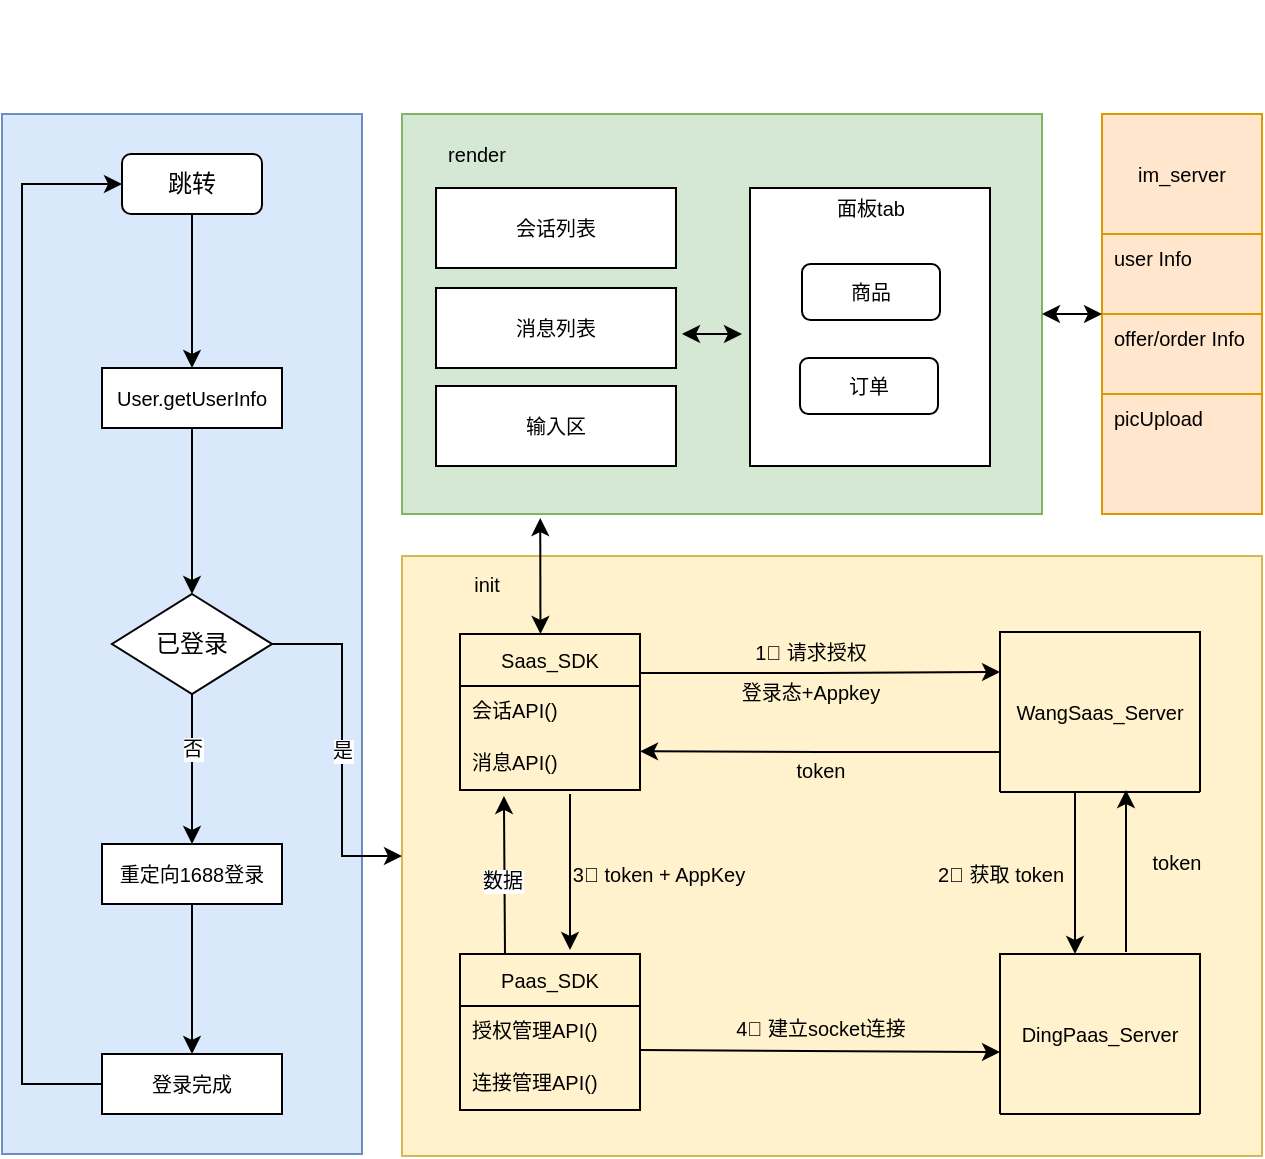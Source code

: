 <mxfile version="16.2.7" type="github">
  <diagram id="C5RBs43oDa-KdzZeNtuy" name="Page-1">
    <mxGraphModel dx="1865" dy="1816" grid="1" gridSize="10" guides="1" tooltips="1" connect="1" arrows="1" fold="1" page="1" pageScale="1" pageWidth="827" pageHeight="1169" math="0" shadow="0">
      <root>
        <mxCell id="WIyWlLk6GJQsqaUBKTNV-0" />
        <mxCell id="WIyWlLk6GJQsqaUBKTNV-1" parent="WIyWlLk6GJQsqaUBKTNV-0" />
        <mxCell id="7EsUd6gIzqhd5IPukCZL-0" value="" style="rounded=0;whiteSpace=wrap;html=1;fillColor=#dae8fc;strokeColor=#6c8ebf;" vertex="1" parent="WIyWlLk6GJQsqaUBKTNV-1">
          <mxGeometry x="-30" y="-60" width="180" height="520" as="geometry" />
        </mxCell>
        <mxCell id="YXzik1f7PwscXS3N-Eqh-58" value="" style="rounded=0;whiteSpace=wrap;html=1;fontFamily=Helvetica;fontSize=10;fillColor=#d5e8d4;strokeColor=#82b366;" parent="WIyWlLk6GJQsqaUBKTNV-1" vertex="1">
          <mxGeometry x="170" y="-60" width="320" height="200" as="geometry" />
        </mxCell>
        <mxCell id="YXzik1f7PwscXS3N-Eqh-54" value="" style="rounded=0;whiteSpace=wrap;html=1;fontFamily=Helvetica;fontSize=10;fillColor=#fff2cc;strokeColor=#d6b656;" parent="WIyWlLk6GJQsqaUBKTNV-1" vertex="1">
          <mxGeometry x="170" y="161" width="430" height="300" as="geometry" />
        </mxCell>
        <mxCell id="YXzik1f7PwscXS3N-Eqh-25" style="edgeStyle=orthogonalEdgeStyle;rounded=0;orthogonalLoop=1;jettySize=auto;html=1;exitX=0.5;exitY=1;exitDx=0;exitDy=0;entryX=0.5;entryY=0;entryDx=0;entryDy=0;fontSize=10;" parent="WIyWlLk6GJQsqaUBKTNV-1" source="YXzik1f7PwscXS3N-Eqh-6" target="YXzik1f7PwscXS3N-Eqh-7" edge="1">
          <mxGeometry relative="1" as="geometry" />
        </mxCell>
        <mxCell id="YXzik1f7PwscXS3N-Eqh-6" value="User.getUserInfo" style="rounded=0;whiteSpace=wrap;html=1;fontSize=10;" parent="WIyWlLk6GJQsqaUBKTNV-1" vertex="1">
          <mxGeometry x="20" y="67" width="90" height="30" as="geometry" />
        </mxCell>
        <mxCell id="YXzik1f7PwscXS3N-Eqh-12" style="edgeStyle=orthogonalEdgeStyle;rounded=0;orthogonalLoop=1;jettySize=auto;html=1;exitX=1;exitY=0.5;exitDx=0;exitDy=0;fontSize=10;entryX=0;entryY=0.5;entryDx=0;entryDy=0;" parent="WIyWlLk6GJQsqaUBKTNV-1" source="YXzik1f7PwscXS3N-Eqh-7" target="YXzik1f7PwscXS3N-Eqh-54" edge="1">
          <mxGeometry relative="1" as="geometry">
            <mxPoint x="160" y="302" as="targetPoint" />
            <Array as="points">
              <mxPoint x="140" y="205" />
              <mxPoint x="140" y="311" />
            </Array>
          </mxGeometry>
        </mxCell>
        <mxCell id="YXzik1f7PwscXS3N-Eqh-62" value="是" style="edgeLabel;html=1;align=center;verticalAlign=middle;resizable=0;points=[];fontSize=10;fontFamily=Helvetica;" parent="YXzik1f7PwscXS3N-Eqh-12" vertex="1" connectable="0">
          <mxGeometry x="-0.732" y="1" relative="1" as="geometry">
            <mxPoint x="12" y="54" as="offset" />
          </mxGeometry>
        </mxCell>
        <mxCell id="YXzik1f7PwscXS3N-Eqh-15" style="edgeStyle=orthogonalEdgeStyle;rounded=0;orthogonalLoop=1;jettySize=auto;html=1;exitX=0.5;exitY=1;exitDx=0;exitDy=0;entryX=0.5;entryY=0;entryDx=0;entryDy=0;fontSize=10;" parent="WIyWlLk6GJQsqaUBKTNV-1" source="YXzik1f7PwscXS3N-Eqh-7" target="YXzik1f7PwscXS3N-Eqh-14" edge="1">
          <mxGeometry relative="1" as="geometry" />
        </mxCell>
        <mxCell id="YXzik1f7PwscXS3N-Eqh-17" value="否" style="edgeLabel;html=1;align=center;verticalAlign=middle;resizable=0;points=[];fontSize=10;" parent="YXzik1f7PwscXS3N-Eqh-15" vertex="1" connectable="0">
          <mxGeometry x="-0.408" relative="1" as="geometry">
            <mxPoint y="5" as="offset" />
          </mxGeometry>
        </mxCell>
        <mxCell id="YXzik1f7PwscXS3N-Eqh-7" value="已登录" style="rhombus;whiteSpace=wrap;html=1;" parent="WIyWlLk6GJQsqaUBKTNV-1" vertex="1">
          <mxGeometry x="25" y="180" width="80" height="50" as="geometry" />
        </mxCell>
        <mxCell id="YXzik1f7PwscXS3N-Eqh-24" style="edgeStyle=orthogonalEdgeStyle;rounded=0;orthogonalLoop=1;jettySize=auto;html=1;exitX=0.5;exitY=1;exitDx=0;exitDy=0;entryX=0.5;entryY=0;entryDx=0;entryDy=0;fontSize=10;" parent="WIyWlLk6GJQsqaUBKTNV-1" source="YXzik1f7PwscXS3N-Eqh-9" target="YXzik1f7PwscXS3N-Eqh-6" edge="1">
          <mxGeometry relative="1" as="geometry" />
        </mxCell>
        <mxCell id="YXzik1f7PwscXS3N-Eqh-9" value="跳转" style="rounded=1;whiteSpace=wrap;html=1;" parent="WIyWlLk6GJQsqaUBKTNV-1" vertex="1">
          <mxGeometry x="30" y="-40" width="70" height="30" as="geometry" />
        </mxCell>
        <mxCell id="YXzik1f7PwscXS3N-Eqh-22" style="edgeStyle=orthogonalEdgeStyle;rounded=0;orthogonalLoop=1;jettySize=auto;html=1;exitX=0.5;exitY=1;exitDx=0;exitDy=0;entryX=0.5;entryY=0;entryDx=0;entryDy=0;fontSize=10;" parent="WIyWlLk6GJQsqaUBKTNV-1" source="YXzik1f7PwscXS3N-Eqh-14" target="YXzik1f7PwscXS3N-Eqh-19" edge="1">
          <mxGeometry relative="1" as="geometry" />
        </mxCell>
        <mxCell id="YXzik1f7PwscXS3N-Eqh-14" value="重定向1688登录" style="rounded=0;whiteSpace=wrap;html=1;fontSize=10;" parent="WIyWlLk6GJQsqaUBKTNV-1" vertex="1">
          <mxGeometry x="20" y="305" width="90" height="30" as="geometry" />
        </mxCell>
        <mxCell id="YXzik1f7PwscXS3N-Eqh-20" style="edgeStyle=orthogonalEdgeStyle;rounded=0;orthogonalLoop=1;jettySize=auto;html=1;exitX=0;exitY=0.5;exitDx=0;exitDy=0;entryX=0;entryY=0.5;entryDx=0;entryDy=0;fontSize=10;" parent="WIyWlLk6GJQsqaUBKTNV-1" source="YXzik1f7PwscXS3N-Eqh-19" target="YXzik1f7PwscXS3N-Eqh-9" edge="1">
          <mxGeometry relative="1" as="geometry">
            <Array as="points">
              <mxPoint x="-20" y="425" />
              <mxPoint x="-20" y="-25" />
            </Array>
          </mxGeometry>
        </mxCell>
        <mxCell id="YXzik1f7PwscXS3N-Eqh-19" value="登录完成" style="rounded=0;whiteSpace=wrap;html=1;fontSize=10;" parent="WIyWlLk6GJQsqaUBKTNV-1" vertex="1">
          <mxGeometry x="20" y="410" width="90" height="30" as="geometry" />
        </mxCell>
        <mxCell id="YXzik1f7PwscXS3N-Eqh-81" style="edgeStyle=none;rounded=0;orthogonalLoop=1;jettySize=auto;html=1;exitX=0.25;exitY=0;exitDx=0;exitDy=0;entryX=0.244;entryY=1.115;entryDx=0;entryDy=0;entryPerimeter=0;fontFamily=Helvetica;fontSize=10;" parent="WIyWlLk6GJQsqaUBKTNV-1" source="YXzik1f7PwscXS3N-Eqh-27" target="YXzik1f7PwscXS3N-Eqh-36" edge="1">
          <mxGeometry relative="1" as="geometry" />
        </mxCell>
        <mxCell id="YXzik1f7PwscXS3N-Eqh-82" value="数据" style="edgeLabel;html=1;align=center;verticalAlign=middle;resizable=0;points=[];fontSize=10;fontFamily=Helvetica;" parent="YXzik1f7PwscXS3N-Eqh-81" vertex="1" connectable="0">
          <mxGeometry x="-0.063" y="1" relative="1" as="geometry">
            <mxPoint as="offset" />
          </mxGeometry>
        </mxCell>
        <mxCell id="YXzik1f7PwscXS3N-Eqh-27" value="Paas_SDK" style="swimlane;fontStyle=0;childLayout=stackLayout;horizontal=1;startSize=26;fillColor=none;horizontalStack=0;resizeParent=1;resizeParentMax=0;resizeLast=0;collapsible=1;marginBottom=0;fontSize=10;" parent="WIyWlLk6GJQsqaUBKTNV-1" vertex="1">
          <mxGeometry x="199" y="360" width="90" height="78" as="geometry">
            <mxRectangle x="150" y="360" width="50" height="26" as="alternateBounds" />
          </mxGeometry>
        </mxCell>
        <mxCell id="YXzik1f7PwscXS3N-Eqh-28" value="授权管理API()" style="text;strokeColor=none;fillColor=none;align=left;verticalAlign=top;spacingLeft=4;spacingRight=4;overflow=hidden;rotatable=0;points=[[0,0.5],[1,0.5]];portConstraint=eastwest;fontSize=10;" parent="YXzik1f7PwscXS3N-Eqh-27" vertex="1">
          <mxGeometry y="26" width="90" height="26" as="geometry" />
        </mxCell>
        <mxCell id="YXzik1f7PwscXS3N-Eqh-29" value="连接管理API()" style="text;strokeColor=none;fillColor=none;align=left;verticalAlign=top;spacingLeft=4;spacingRight=4;overflow=hidden;rotatable=0;points=[[0,0.5],[1,0.5]];portConstraint=eastwest;fontSize=10;" parent="YXzik1f7PwscXS3N-Eqh-27" vertex="1">
          <mxGeometry y="52" width="90" height="26" as="geometry" />
        </mxCell>
        <mxCell id="YXzik1f7PwscXS3N-Eqh-44" style="edgeStyle=orthogonalEdgeStyle;rounded=0;orthogonalLoop=1;jettySize=auto;html=1;exitX=0.75;exitY=0;exitDx=0;exitDy=0;entryX=0.75;entryY=1;entryDx=0;entryDy=0;fontFamily=Helvetica;fontSize=10;" parent="WIyWlLk6GJQsqaUBKTNV-1" edge="1">
          <mxGeometry relative="1" as="geometry">
            <mxPoint x="532" y="359" as="sourcePoint" />
            <mxPoint x="532" y="278" as="targetPoint" />
          </mxGeometry>
        </mxCell>
        <mxCell id="YXzik1f7PwscXS3N-Eqh-31" value="DingPaas_Server" style="swimlane;fontStyle=0;childLayout=stackLayout;horizontal=1;startSize=80;fillColor=none;horizontalStack=0;resizeParent=1;resizeParentMax=0;resizeLast=0;collapsible=1;marginBottom=0;fontSize=10;" parent="WIyWlLk6GJQsqaUBKTNV-1" vertex="1">
          <mxGeometry x="469" y="360" width="100" height="80" as="geometry">
            <mxRectangle x="150" y="360" width="50" height="26" as="alternateBounds" />
          </mxGeometry>
        </mxCell>
        <mxCell id="YXzik1f7PwscXS3N-Eqh-39" style="edgeStyle=orthogonalEdgeStyle;rounded=0;orthogonalLoop=1;jettySize=auto;html=1;exitX=1;exitY=0.25;exitDx=0;exitDy=0;entryX=0;entryY=0.25;entryDx=0;entryDy=0;fontSize=10;" parent="WIyWlLk6GJQsqaUBKTNV-1" source="YXzik1f7PwscXS3N-Eqh-34" target="YXzik1f7PwscXS3N-Eqh-37" edge="1">
          <mxGeometry relative="1" as="geometry" />
        </mxCell>
        <mxCell id="YXzik1f7PwscXS3N-Eqh-34" value="Saas_SDK" style="swimlane;fontStyle=0;childLayout=stackLayout;horizontal=1;startSize=26;fillColor=none;horizontalStack=0;resizeParent=1;resizeParentMax=0;resizeLast=0;collapsible=1;marginBottom=0;fontSize=10;" parent="WIyWlLk6GJQsqaUBKTNV-1" vertex="1">
          <mxGeometry x="199" y="200" width="90" height="78" as="geometry">
            <mxRectangle x="150" y="360" width="50" height="26" as="alternateBounds" />
          </mxGeometry>
        </mxCell>
        <mxCell id="YXzik1f7PwscXS3N-Eqh-35" value="会话API()" style="text;strokeColor=none;fillColor=none;align=left;verticalAlign=top;spacingLeft=4;spacingRight=4;overflow=hidden;rotatable=0;points=[[0,0.5],[1,0.5]];portConstraint=eastwest;fontSize=10;" parent="YXzik1f7PwscXS3N-Eqh-34" vertex="1">
          <mxGeometry y="26" width="90" height="26" as="geometry" />
        </mxCell>
        <mxCell id="YXzik1f7PwscXS3N-Eqh-36" value="消息API()&#xa;" style="text;strokeColor=none;fillColor=none;align=left;verticalAlign=top;spacingLeft=4;spacingRight=4;overflow=hidden;rotatable=0;points=[[0,0.5],[1,0.5]];portConstraint=eastwest;fontSize=10;" parent="YXzik1f7PwscXS3N-Eqh-34" vertex="1">
          <mxGeometry y="52" width="90" height="26" as="geometry" />
        </mxCell>
        <mxCell id="YXzik1f7PwscXS3N-Eqh-42" style="edgeStyle=orthogonalEdgeStyle;rounded=0;orthogonalLoop=1;jettySize=auto;html=1;exitX=0.25;exitY=1;exitDx=0;exitDy=0;entryX=0.25;entryY=0;entryDx=0;entryDy=0;fontSize=10;" parent="WIyWlLk6GJQsqaUBKTNV-1" edge="1">
          <mxGeometry relative="1" as="geometry">
            <mxPoint x="506.5" y="279" as="sourcePoint" />
            <mxPoint x="506.5" y="360" as="targetPoint" />
          </mxGeometry>
        </mxCell>
        <mxCell id="YXzik1f7PwscXS3N-Eqh-46" style="edgeStyle=orthogonalEdgeStyle;rounded=0;orthogonalLoop=1;jettySize=auto;html=1;exitX=0;exitY=0.75;exitDx=0;exitDy=0;entryX=1;entryY=0.256;entryDx=0;entryDy=0;entryPerimeter=0;fontFamily=Helvetica;fontSize=10;" parent="WIyWlLk6GJQsqaUBKTNV-1" source="YXzik1f7PwscXS3N-Eqh-37" target="YXzik1f7PwscXS3N-Eqh-36" edge="1">
          <mxGeometry relative="1" as="geometry" />
        </mxCell>
        <mxCell id="YXzik1f7PwscXS3N-Eqh-37" value="WangSaas_Server" style="swimlane;fontStyle=0;childLayout=stackLayout;horizontal=1;startSize=80;fillColor=none;horizontalStack=0;resizeParent=1;resizeParentMax=0;resizeLast=0;collapsible=1;marginBottom=0;fontSize=10;" parent="WIyWlLk6GJQsqaUBKTNV-1" vertex="1">
          <mxGeometry x="469" y="199" width="100" height="80" as="geometry">
            <mxRectangle x="440" y="199" width="50" height="26" as="alternateBounds" />
          </mxGeometry>
        </mxCell>
        <mxCell id="YXzik1f7PwscXS3N-Eqh-40" value="1⃣️ 请求授权" style="text;html=1;align=center;verticalAlign=middle;resizable=0;points=[];autosize=1;strokeColor=none;fillColor=none;fontSize=10;" parent="WIyWlLk6GJQsqaUBKTNV-1" vertex="1">
          <mxGeometry x="339" y="199" width="70" height="20" as="geometry" />
        </mxCell>
        <mxCell id="YXzik1f7PwscXS3N-Eqh-41" value="登录态+Appkey" style="text;html=1;align=center;verticalAlign=middle;resizable=0;points=[];autosize=1;strokeColor=none;fillColor=none;fontSize=10;" parent="WIyWlLk6GJQsqaUBKTNV-1" vertex="1">
          <mxGeometry x="334" y="219" width="80" height="20" as="geometry" />
        </mxCell>
        <mxCell id="YXzik1f7PwscXS3N-Eqh-43" value="2⃣️ 获取 token" style="text;html=1;align=center;verticalAlign=middle;resizable=0;points=[];autosize=1;strokeColor=none;fillColor=none;fontSize=10;" parent="WIyWlLk6GJQsqaUBKTNV-1" vertex="1">
          <mxGeometry x="429" y="310" width="80" height="20" as="geometry" />
        </mxCell>
        <mxCell id="YXzik1f7PwscXS3N-Eqh-45" value="token&lt;br&gt;" style="text;html=1;align=center;verticalAlign=middle;resizable=0;points=[];autosize=1;strokeColor=none;fillColor=none;fontSize=10;fontFamily=Helvetica;" parent="WIyWlLk6GJQsqaUBKTNV-1" vertex="1">
          <mxGeometry x="537" y="304" width="40" height="20" as="geometry" />
        </mxCell>
        <mxCell id="YXzik1f7PwscXS3N-Eqh-47" value="token&lt;br&gt;" style="text;html=1;align=center;verticalAlign=middle;resizable=0;points=[];autosize=1;strokeColor=none;fillColor=none;fontSize=10;fontFamily=Helvetica;" parent="WIyWlLk6GJQsqaUBKTNV-1" vertex="1">
          <mxGeometry x="359" y="258" width="40" height="20" as="geometry" />
        </mxCell>
        <mxCell id="YXzik1f7PwscXS3N-Eqh-49" value="" style="edgeStyle=elbowEdgeStyle;elbow=vertical;endArrow=classic;html=1;rounded=0;fontFamily=Helvetica;fontSize=10;" parent="WIyWlLk6GJQsqaUBKTNV-1" edge="1">
          <mxGeometry width="50" height="50" relative="1" as="geometry">
            <mxPoint x="254" y="280" as="sourcePoint" />
            <mxPoint x="254" y="358" as="targetPoint" />
          </mxGeometry>
        </mxCell>
        <mxCell id="YXzik1f7PwscXS3N-Eqh-50" value="3⃣️ token + AppKey" style="text;html=1;align=center;verticalAlign=middle;resizable=0;points=[];autosize=1;strokeColor=none;fillColor=none;fontSize=10;fontFamily=Helvetica;" parent="WIyWlLk6GJQsqaUBKTNV-1" vertex="1">
          <mxGeometry x="248" y="310" width="100" height="20" as="geometry" />
        </mxCell>
        <mxCell id="YXzik1f7PwscXS3N-Eqh-51" style="edgeStyle=none;rounded=0;orthogonalLoop=1;jettySize=auto;html=1;exitX=1;exitY=0.5;exitDx=0;exitDy=0;entryX=0;entryY=0.5;entryDx=0;entryDy=0;fontFamily=Helvetica;fontSize=10;" parent="WIyWlLk6GJQsqaUBKTNV-1" edge="1">
          <mxGeometry relative="1" as="geometry">
            <mxPoint x="289" y="408" as="sourcePoint" />
            <mxPoint x="469" y="409" as="targetPoint" />
          </mxGeometry>
        </mxCell>
        <mxCell id="YXzik1f7PwscXS3N-Eqh-52" value="4⃣️ 建立socket连接" style="text;html=1;align=center;verticalAlign=middle;resizable=0;points=[];autosize=1;strokeColor=none;fillColor=none;fontSize=10;fontFamily=Helvetica;" parent="WIyWlLk6GJQsqaUBKTNV-1" vertex="1">
          <mxGeometry x="329" y="387" width="100" height="20" as="geometry" />
        </mxCell>
        <mxCell id="YXzik1f7PwscXS3N-Eqh-55" value="init" style="text;html=1;align=center;verticalAlign=middle;resizable=0;points=[];autosize=1;strokeColor=none;fillColor=none;fontSize=10;fontFamily=Helvetica;" parent="WIyWlLk6GJQsqaUBKTNV-1" vertex="1">
          <mxGeometry x="197" y="165" width="30" height="20" as="geometry" />
        </mxCell>
        <mxCell id="YXzik1f7PwscXS3N-Eqh-56" value="会话列表" style="rounded=0;whiteSpace=wrap;html=1;fontFamily=Helvetica;fontSize=10;" parent="WIyWlLk6GJQsqaUBKTNV-1" vertex="1">
          <mxGeometry x="187" y="-23" width="120" height="40" as="geometry" />
        </mxCell>
        <mxCell id="YXzik1f7PwscXS3N-Eqh-57" value="消息列表" style="rounded=0;whiteSpace=wrap;html=1;fontFamily=Helvetica;fontSize=10;" parent="WIyWlLk6GJQsqaUBKTNV-1" vertex="1">
          <mxGeometry x="187" y="27" width="120" height="40" as="geometry" />
        </mxCell>
        <mxCell id="YXzik1f7PwscXS3N-Eqh-59" style="edgeStyle=none;rounded=0;orthogonalLoop=1;jettySize=auto;html=1;exitX=0.5;exitY=0;exitDx=0;exitDy=0;fontFamily=Helvetica;fontSize=10;" parent="WIyWlLk6GJQsqaUBKTNV-1" edge="1">
          <mxGeometry relative="1" as="geometry">
            <mxPoint x="391" y="-109" as="sourcePoint" />
            <mxPoint x="391" y="-109" as="targetPoint" />
          </mxGeometry>
        </mxCell>
        <mxCell id="YXzik1f7PwscXS3N-Eqh-60" value="render" style="text;html=1;align=center;verticalAlign=middle;resizable=0;points=[];autosize=1;strokeColor=none;fillColor=none;fontSize=10;fontFamily=Helvetica;" parent="WIyWlLk6GJQsqaUBKTNV-1" vertex="1">
          <mxGeometry x="187" y="-50" width="40" height="20" as="geometry" />
        </mxCell>
        <mxCell id="YXzik1f7PwscXS3N-Eqh-61" value="输入区" style="rounded=0;whiteSpace=wrap;html=1;fontFamily=Helvetica;fontSize=10;" parent="WIyWlLk6GJQsqaUBKTNV-1" vertex="1">
          <mxGeometry x="187" y="76" width="120" height="40" as="geometry" />
        </mxCell>
        <mxCell id="YXzik1f7PwscXS3N-Eqh-64" value="" style="rounded=0;whiteSpace=wrap;html=1;fontFamily=Helvetica;fontSize=10;" parent="WIyWlLk6GJQsqaUBKTNV-1" vertex="1">
          <mxGeometry x="344" y="-23" width="120" height="139" as="geometry" />
        </mxCell>
        <mxCell id="YXzik1f7PwscXS3N-Eqh-66" value="商品" style="rounded=1;whiteSpace=wrap;html=1;fontFamily=Helvetica;fontSize=10;" parent="WIyWlLk6GJQsqaUBKTNV-1" vertex="1">
          <mxGeometry x="370" y="15" width="69" height="28" as="geometry" />
        </mxCell>
        <mxCell id="YXzik1f7PwscXS3N-Eqh-67" value="订单" style="rounded=1;whiteSpace=wrap;html=1;fontFamily=Helvetica;fontSize=10;" parent="WIyWlLk6GJQsqaUBKTNV-1" vertex="1">
          <mxGeometry x="369" y="62" width="69" height="28" as="geometry" />
        </mxCell>
        <mxCell id="YXzik1f7PwscXS3N-Eqh-68" value="面板tab" style="text;html=1;align=center;verticalAlign=middle;resizable=0;points=[];autosize=1;strokeColor=none;fillColor=none;fontSize=10;fontFamily=Helvetica;" parent="WIyWlLk6GJQsqaUBKTNV-1" vertex="1">
          <mxGeometry x="378.5" y="-23" width="50" height="20" as="geometry" />
        </mxCell>
        <mxCell id="YXzik1f7PwscXS3N-Eqh-69" value="" style="endArrow=classic;startArrow=classic;html=1;rounded=0;fontFamily=Helvetica;fontSize=10;" parent="WIyWlLk6GJQsqaUBKTNV-1" edge="1">
          <mxGeometry width="50" height="50" relative="1" as="geometry">
            <mxPoint x="310" y="50" as="sourcePoint" />
            <mxPoint x="340" y="50" as="targetPoint" />
          </mxGeometry>
        </mxCell>
        <mxCell id="YXzik1f7PwscXS3N-Eqh-71" value="im_server" style="swimlane;fontStyle=0;childLayout=stackLayout;horizontal=1;startSize=60;fillColor=#ffe6cc;horizontalStack=0;resizeParent=1;resizeParentMax=0;resizeLast=0;collapsible=1;marginBottom=0;fontFamily=Helvetica;fontSize=10;strokeColor=#d79b00;" parent="WIyWlLk6GJQsqaUBKTNV-1" vertex="1">
          <mxGeometry x="520" y="-60" width="80" height="200" as="geometry" />
        </mxCell>
        <mxCell id="YXzik1f7PwscXS3N-Eqh-72" value="user Info" style="text;strokeColor=#d79b00;fillColor=#ffe6cc;align=left;verticalAlign=top;spacingLeft=4;spacingRight=4;overflow=hidden;rotatable=0;points=[[0,0.5],[1,0.5]];portConstraint=eastwest;fontFamily=Helvetica;fontSize=10;" parent="YXzik1f7PwscXS3N-Eqh-71" vertex="1">
          <mxGeometry y="60" width="80" height="40" as="geometry" />
        </mxCell>
        <mxCell id="YXzik1f7PwscXS3N-Eqh-73" value="offer/order Info" style="text;strokeColor=#d79b00;fillColor=#ffe6cc;align=left;verticalAlign=top;spacingLeft=4;spacingRight=4;overflow=hidden;rotatable=0;points=[[0,0.5],[1,0.5]];portConstraint=eastwest;fontFamily=Helvetica;fontSize=10;" parent="YXzik1f7PwscXS3N-Eqh-71" vertex="1">
          <mxGeometry y="100" width="80" height="40" as="geometry" />
        </mxCell>
        <mxCell id="YXzik1f7PwscXS3N-Eqh-74" value="picUpload" style="text;strokeColor=#d79b00;fillColor=#ffe6cc;align=left;verticalAlign=top;spacingLeft=4;spacingRight=4;overflow=hidden;rotatable=0;points=[[0,0.5],[1,0.5]];portConstraint=eastwest;fontFamily=Helvetica;fontSize=10;" parent="YXzik1f7PwscXS3N-Eqh-71" vertex="1">
          <mxGeometry y="140" width="80" height="60" as="geometry" />
        </mxCell>
        <mxCell id="YXzik1f7PwscXS3N-Eqh-77" value="" style="endArrow=classic;startArrow=classic;html=1;rounded=0;fontFamily=Helvetica;fontSize=10;entryX=0.216;entryY=1.01;entryDx=0;entryDy=0;entryPerimeter=0;exitX=0.161;exitY=0.13;exitDx=0;exitDy=0;exitPerimeter=0;" parent="WIyWlLk6GJQsqaUBKTNV-1" source="YXzik1f7PwscXS3N-Eqh-54" target="YXzik1f7PwscXS3N-Eqh-58" edge="1">
          <mxGeometry width="50" height="50" relative="1" as="geometry">
            <mxPoint x="380" y="290" as="sourcePoint" />
            <mxPoint x="430" y="240" as="targetPoint" />
          </mxGeometry>
        </mxCell>
        <mxCell id="YXzik1f7PwscXS3N-Eqh-78" value="" style="endArrow=classic;startArrow=classic;html=1;rounded=0;fontFamily=Helvetica;fontSize=10;" parent="WIyWlLk6GJQsqaUBKTNV-1" edge="1">
          <mxGeometry width="50" height="50" relative="1" as="geometry">
            <mxPoint x="490" y="40" as="sourcePoint" />
            <mxPoint x="520" y="40" as="targetPoint" />
          </mxGeometry>
        </mxCell>
      </root>
    </mxGraphModel>
  </diagram>
</mxfile>
